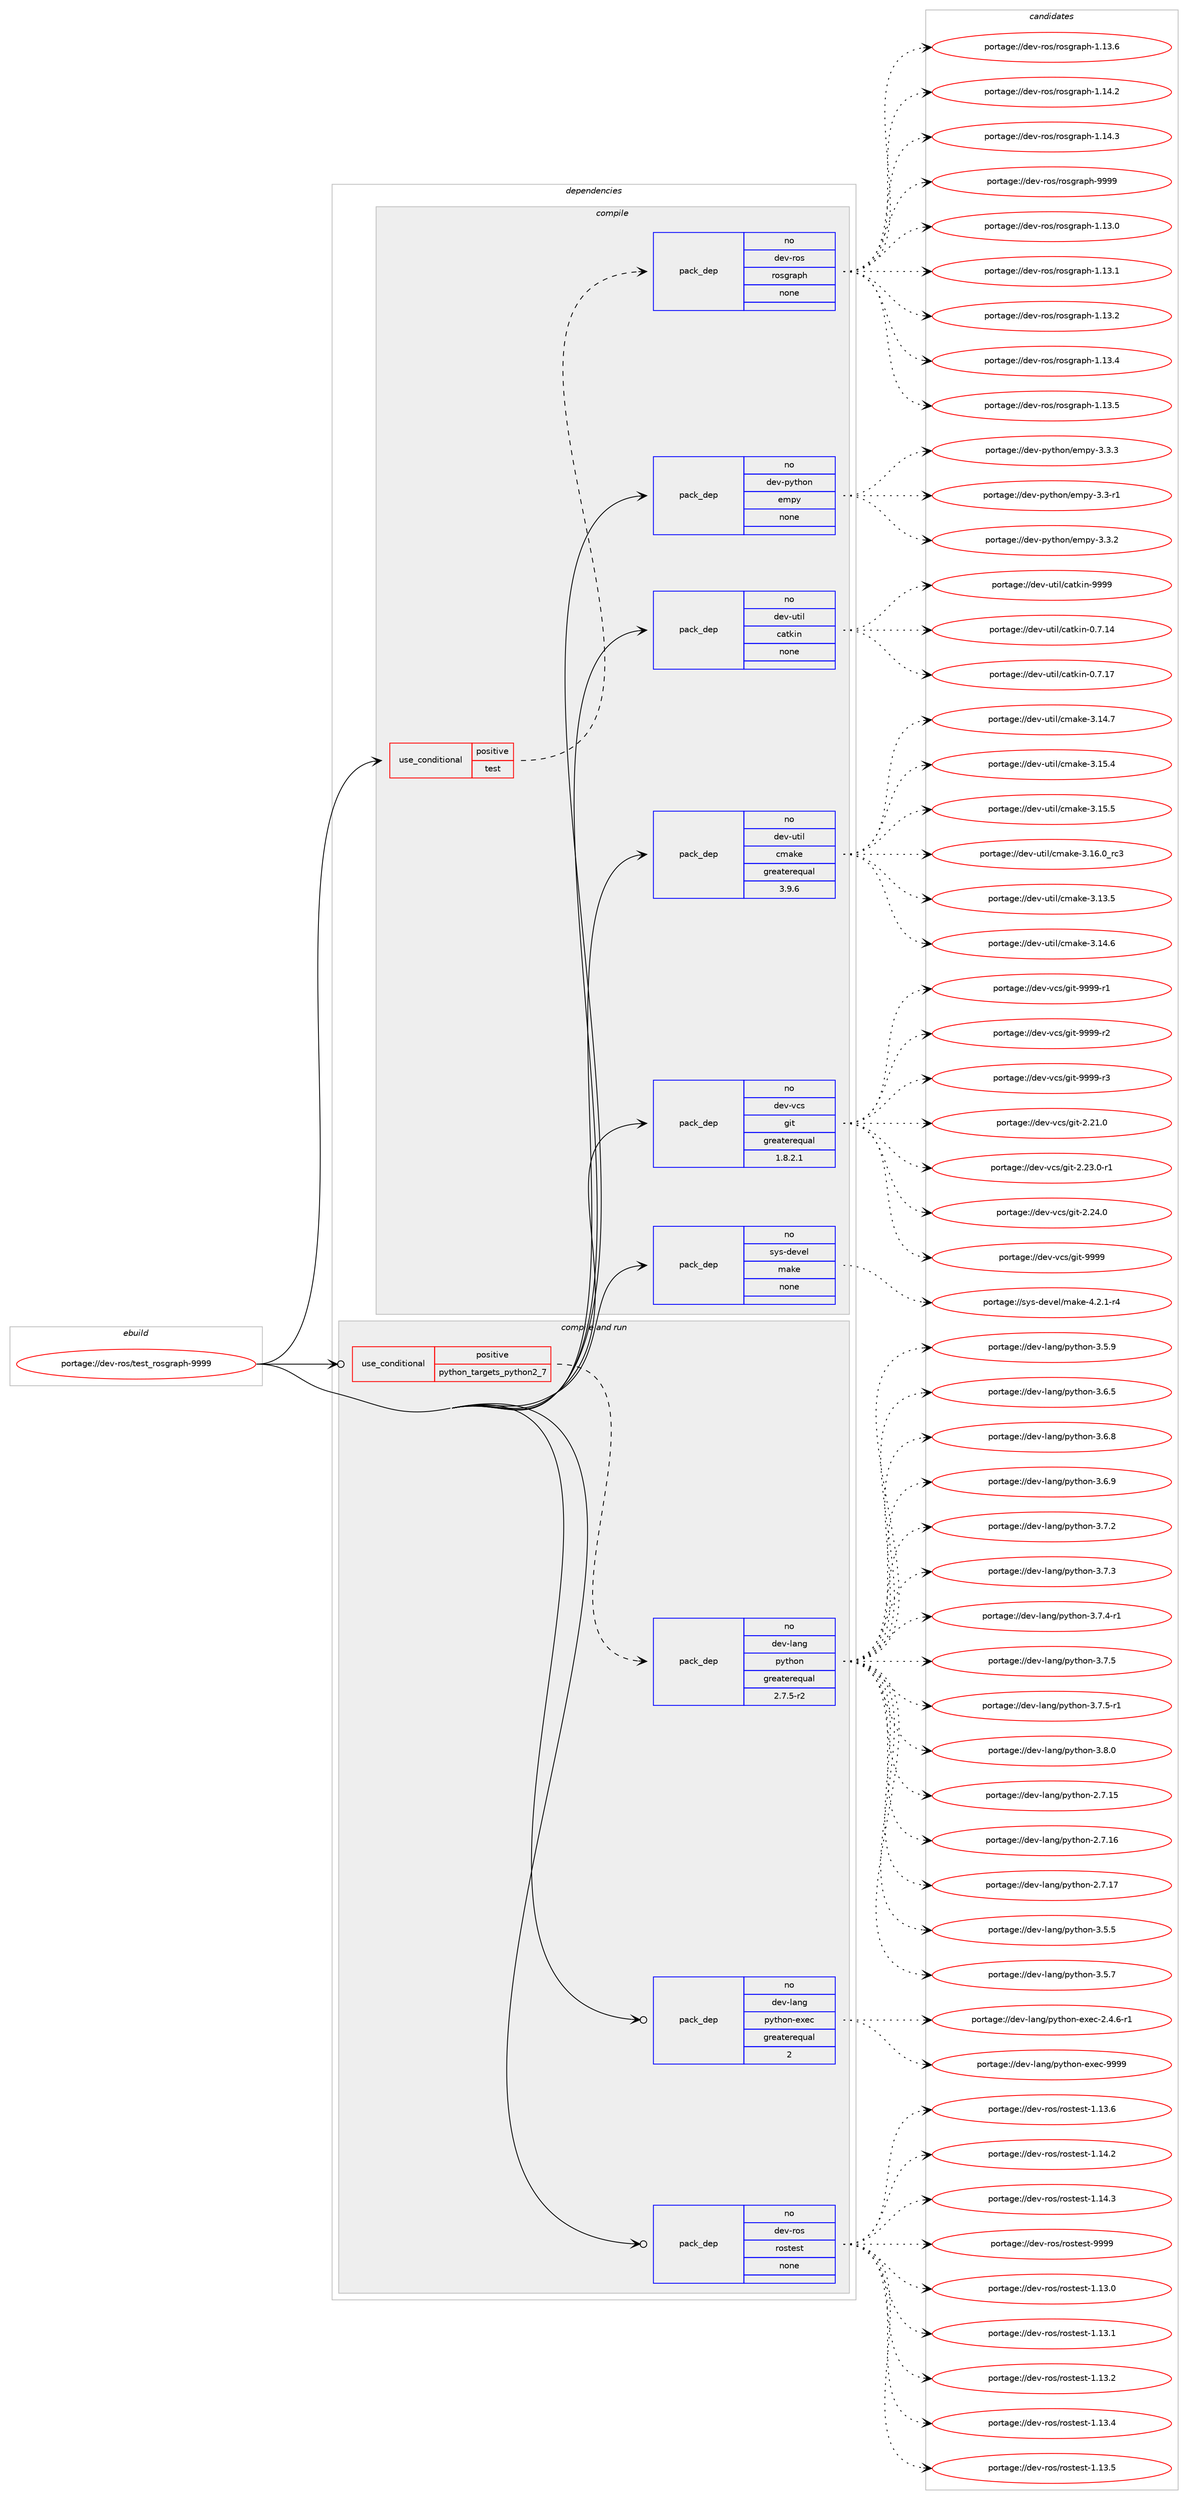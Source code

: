 digraph prolog {

# *************
# Graph options
# *************

newrank=true;
concentrate=true;
compound=true;
graph [rankdir=LR,fontname=Helvetica,fontsize=10,ranksep=1.5];#, ranksep=2.5, nodesep=0.2];
edge  [arrowhead=vee];
node  [fontname=Helvetica,fontsize=10];

# **********
# The ebuild
# **********

subgraph cluster_leftcol {
color=gray;
rank=same;
label=<<i>ebuild</i>>;
id [label="portage://dev-ros/test_rosgraph-9999", color=red, width=4, href="../dev-ros/test_rosgraph-9999.svg"];
}

# ****************
# The dependencies
# ****************

subgraph cluster_midcol {
color=gray;
label=<<i>dependencies</i>>;
subgraph cluster_compile {
fillcolor="#eeeeee";
style=filled;
label=<<i>compile</i>>;
subgraph cond45082 {
dependency203918 [label=<<TABLE BORDER="0" CELLBORDER="1" CELLSPACING="0" CELLPADDING="4"><TR><TD ROWSPAN="3" CELLPADDING="10">use_conditional</TD></TR><TR><TD>positive</TD></TR><TR><TD>test</TD></TR></TABLE>>, shape=none, color=red];
subgraph pack155408 {
dependency203919 [label=<<TABLE BORDER="0" CELLBORDER="1" CELLSPACING="0" CELLPADDING="4" WIDTH="220"><TR><TD ROWSPAN="6" CELLPADDING="30">pack_dep</TD></TR><TR><TD WIDTH="110">no</TD></TR><TR><TD>dev-ros</TD></TR><TR><TD>rosgraph</TD></TR><TR><TD>none</TD></TR><TR><TD></TD></TR></TABLE>>, shape=none, color=blue];
}
dependency203918:e -> dependency203919:w [weight=20,style="dashed",arrowhead="vee"];
}
id:e -> dependency203918:w [weight=20,style="solid",arrowhead="vee"];
subgraph pack155409 {
dependency203920 [label=<<TABLE BORDER="0" CELLBORDER="1" CELLSPACING="0" CELLPADDING="4" WIDTH="220"><TR><TD ROWSPAN="6" CELLPADDING="30">pack_dep</TD></TR><TR><TD WIDTH="110">no</TD></TR><TR><TD>dev-python</TD></TR><TR><TD>empy</TD></TR><TR><TD>none</TD></TR><TR><TD></TD></TR></TABLE>>, shape=none, color=blue];
}
id:e -> dependency203920:w [weight=20,style="solid",arrowhead="vee"];
subgraph pack155410 {
dependency203921 [label=<<TABLE BORDER="0" CELLBORDER="1" CELLSPACING="0" CELLPADDING="4" WIDTH="220"><TR><TD ROWSPAN="6" CELLPADDING="30">pack_dep</TD></TR><TR><TD WIDTH="110">no</TD></TR><TR><TD>dev-util</TD></TR><TR><TD>catkin</TD></TR><TR><TD>none</TD></TR><TR><TD></TD></TR></TABLE>>, shape=none, color=blue];
}
id:e -> dependency203921:w [weight=20,style="solid",arrowhead="vee"];
subgraph pack155411 {
dependency203922 [label=<<TABLE BORDER="0" CELLBORDER="1" CELLSPACING="0" CELLPADDING="4" WIDTH="220"><TR><TD ROWSPAN="6" CELLPADDING="30">pack_dep</TD></TR><TR><TD WIDTH="110">no</TD></TR><TR><TD>dev-util</TD></TR><TR><TD>cmake</TD></TR><TR><TD>greaterequal</TD></TR><TR><TD>3.9.6</TD></TR></TABLE>>, shape=none, color=blue];
}
id:e -> dependency203922:w [weight=20,style="solid",arrowhead="vee"];
subgraph pack155412 {
dependency203923 [label=<<TABLE BORDER="0" CELLBORDER="1" CELLSPACING="0" CELLPADDING="4" WIDTH="220"><TR><TD ROWSPAN="6" CELLPADDING="30">pack_dep</TD></TR><TR><TD WIDTH="110">no</TD></TR><TR><TD>dev-vcs</TD></TR><TR><TD>git</TD></TR><TR><TD>greaterequal</TD></TR><TR><TD>1.8.2.1</TD></TR></TABLE>>, shape=none, color=blue];
}
id:e -> dependency203923:w [weight=20,style="solid",arrowhead="vee"];
subgraph pack155413 {
dependency203924 [label=<<TABLE BORDER="0" CELLBORDER="1" CELLSPACING="0" CELLPADDING="4" WIDTH="220"><TR><TD ROWSPAN="6" CELLPADDING="30">pack_dep</TD></TR><TR><TD WIDTH="110">no</TD></TR><TR><TD>sys-devel</TD></TR><TR><TD>make</TD></TR><TR><TD>none</TD></TR><TR><TD></TD></TR></TABLE>>, shape=none, color=blue];
}
id:e -> dependency203924:w [weight=20,style="solid",arrowhead="vee"];
}
subgraph cluster_compileandrun {
fillcolor="#eeeeee";
style=filled;
label=<<i>compile and run</i>>;
subgraph cond45083 {
dependency203925 [label=<<TABLE BORDER="0" CELLBORDER="1" CELLSPACING="0" CELLPADDING="4"><TR><TD ROWSPAN="3" CELLPADDING="10">use_conditional</TD></TR><TR><TD>positive</TD></TR><TR><TD>python_targets_python2_7</TD></TR></TABLE>>, shape=none, color=red];
subgraph pack155414 {
dependency203926 [label=<<TABLE BORDER="0" CELLBORDER="1" CELLSPACING="0" CELLPADDING="4" WIDTH="220"><TR><TD ROWSPAN="6" CELLPADDING="30">pack_dep</TD></TR><TR><TD WIDTH="110">no</TD></TR><TR><TD>dev-lang</TD></TR><TR><TD>python</TD></TR><TR><TD>greaterequal</TD></TR><TR><TD>2.7.5-r2</TD></TR></TABLE>>, shape=none, color=blue];
}
dependency203925:e -> dependency203926:w [weight=20,style="dashed",arrowhead="vee"];
}
id:e -> dependency203925:w [weight=20,style="solid",arrowhead="odotvee"];
subgraph pack155415 {
dependency203927 [label=<<TABLE BORDER="0" CELLBORDER="1" CELLSPACING="0" CELLPADDING="4" WIDTH="220"><TR><TD ROWSPAN="6" CELLPADDING="30">pack_dep</TD></TR><TR><TD WIDTH="110">no</TD></TR><TR><TD>dev-lang</TD></TR><TR><TD>python-exec</TD></TR><TR><TD>greaterequal</TD></TR><TR><TD>2</TD></TR></TABLE>>, shape=none, color=blue];
}
id:e -> dependency203927:w [weight=20,style="solid",arrowhead="odotvee"];
subgraph pack155416 {
dependency203928 [label=<<TABLE BORDER="0" CELLBORDER="1" CELLSPACING="0" CELLPADDING="4" WIDTH="220"><TR><TD ROWSPAN="6" CELLPADDING="30">pack_dep</TD></TR><TR><TD WIDTH="110">no</TD></TR><TR><TD>dev-ros</TD></TR><TR><TD>rostest</TD></TR><TR><TD>none</TD></TR><TR><TD></TD></TR></TABLE>>, shape=none, color=blue];
}
id:e -> dependency203928:w [weight=20,style="solid",arrowhead="odotvee"];
}
subgraph cluster_run {
fillcolor="#eeeeee";
style=filled;
label=<<i>run</i>>;
}
}

# **************
# The candidates
# **************

subgraph cluster_choices {
rank=same;
color=gray;
label=<<i>candidates</i>>;

subgraph choice155408 {
color=black;
nodesep=1;
choiceportage10010111845114111115471141111151031149711210445494649514648 [label="portage://dev-ros/rosgraph-1.13.0", color=red, width=4,href="../dev-ros/rosgraph-1.13.0.svg"];
choiceportage10010111845114111115471141111151031149711210445494649514649 [label="portage://dev-ros/rosgraph-1.13.1", color=red, width=4,href="../dev-ros/rosgraph-1.13.1.svg"];
choiceportage10010111845114111115471141111151031149711210445494649514650 [label="portage://dev-ros/rosgraph-1.13.2", color=red, width=4,href="../dev-ros/rosgraph-1.13.2.svg"];
choiceportage10010111845114111115471141111151031149711210445494649514652 [label="portage://dev-ros/rosgraph-1.13.4", color=red, width=4,href="../dev-ros/rosgraph-1.13.4.svg"];
choiceportage10010111845114111115471141111151031149711210445494649514653 [label="portage://dev-ros/rosgraph-1.13.5", color=red, width=4,href="../dev-ros/rosgraph-1.13.5.svg"];
choiceportage10010111845114111115471141111151031149711210445494649514654 [label="portage://dev-ros/rosgraph-1.13.6", color=red, width=4,href="../dev-ros/rosgraph-1.13.6.svg"];
choiceportage10010111845114111115471141111151031149711210445494649524650 [label="portage://dev-ros/rosgraph-1.14.2", color=red, width=4,href="../dev-ros/rosgraph-1.14.2.svg"];
choiceportage10010111845114111115471141111151031149711210445494649524651 [label="portage://dev-ros/rosgraph-1.14.3", color=red, width=4,href="../dev-ros/rosgraph-1.14.3.svg"];
choiceportage1001011184511411111547114111115103114971121044557575757 [label="portage://dev-ros/rosgraph-9999", color=red, width=4,href="../dev-ros/rosgraph-9999.svg"];
dependency203919:e -> choiceportage10010111845114111115471141111151031149711210445494649514648:w [style=dotted,weight="100"];
dependency203919:e -> choiceportage10010111845114111115471141111151031149711210445494649514649:w [style=dotted,weight="100"];
dependency203919:e -> choiceportage10010111845114111115471141111151031149711210445494649514650:w [style=dotted,weight="100"];
dependency203919:e -> choiceportage10010111845114111115471141111151031149711210445494649514652:w [style=dotted,weight="100"];
dependency203919:e -> choiceportage10010111845114111115471141111151031149711210445494649514653:w [style=dotted,weight="100"];
dependency203919:e -> choiceportage10010111845114111115471141111151031149711210445494649514654:w [style=dotted,weight="100"];
dependency203919:e -> choiceportage10010111845114111115471141111151031149711210445494649524650:w [style=dotted,weight="100"];
dependency203919:e -> choiceportage10010111845114111115471141111151031149711210445494649524651:w [style=dotted,weight="100"];
dependency203919:e -> choiceportage1001011184511411111547114111115103114971121044557575757:w [style=dotted,weight="100"];
}
subgraph choice155409 {
color=black;
nodesep=1;
choiceportage1001011184511212111610411111047101109112121455146514511449 [label="portage://dev-python/empy-3.3-r1", color=red, width=4,href="../dev-python/empy-3.3-r1.svg"];
choiceportage1001011184511212111610411111047101109112121455146514650 [label="portage://dev-python/empy-3.3.2", color=red, width=4,href="../dev-python/empy-3.3.2.svg"];
choiceportage1001011184511212111610411111047101109112121455146514651 [label="portage://dev-python/empy-3.3.3", color=red, width=4,href="../dev-python/empy-3.3.3.svg"];
dependency203920:e -> choiceportage1001011184511212111610411111047101109112121455146514511449:w [style=dotted,weight="100"];
dependency203920:e -> choiceportage1001011184511212111610411111047101109112121455146514650:w [style=dotted,weight="100"];
dependency203920:e -> choiceportage1001011184511212111610411111047101109112121455146514651:w [style=dotted,weight="100"];
}
subgraph choice155410 {
color=black;
nodesep=1;
choiceportage1001011184511711610510847999711610710511045484655464952 [label="portage://dev-util/catkin-0.7.14", color=red, width=4,href="../dev-util/catkin-0.7.14.svg"];
choiceportage1001011184511711610510847999711610710511045484655464955 [label="portage://dev-util/catkin-0.7.17", color=red, width=4,href="../dev-util/catkin-0.7.17.svg"];
choiceportage100101118451171161051084799971161071051104557575757 [label="portage://dev-util/catkin-9999", color=red, width=4,href="../dev-util/catkin-9999.svg"];
dependency203921:e -> choiceportage1001011184511711610510847999711610710511045484655464952:w [style=dotted,weight="100"];
dependency203921:e -> choiceportage1001011184511711610510847999711610710511045484655464955:w [style=dotted,weight="100"];
dependency203921:e -> choiceportage100101118451171161051084799971161071051104557575757:w [style=dotted,weight="100"];
}
subgraph choice155411 {
color=black;
nodesep=1;
choiceportage1001011184511711610510847991099710710145514649514653 [label="portage://dev-util/cmake-3.13.5", color=red, width=4,href="../dev-util/cmake-3.13.5.svg"];
choiceportage1001011184511711610510847991099710710145514649524654 [label="portage://dev-util/cmake-3.14.6", color=red, width=4,href="../dev-util/cmake-3.14.6.svg"];
choiceportage1001011184511711610510847991099710710145514649524655 [label="portage://dev-util/cmake-3.14.7", color=red, width=4,href="../dev-util/cmake-3.14.7.svg"];
choiceportage1001011184511711610510847991099710710145514649534652 [label="portage://dev-util/cmake-3.15.4", color=red, width=4,href="../dev-util/cmake-3.15.4.svg"];
choiceportage1001011184511711610510847991099710710145514649534653 [label="portage://dev-util/cmake-3.15.5", color=red, width=4,href="../dev-util/cmake-3.15.5.svg"];
choiceportage1001011184511711610510847991099710710145514649544648951149951 [label="portage://dev-util/cmake-3.16.0_rc3", color=red, width=4,href="../dev-util/cmake-3.16.0_rc3.svg"];
dependency203922:e -> choiceportage1001011184511711610510847991099710710145514649514653:w [style=dotted,weight="100"];
dependency203922:e -> choiceportage1001011184511711610510847991099710710145514649524654:w [style=dotted,weight="100"];
dependency203922:e -> choiceportage1001011184511711610510847991099710710145514649524655:w [style=dotted,weight="100"];
dependency203922:e -> choiceportage1001011184511711610510847991099710710145514649534652:w [style=dotted,weight="100"];
dependency203922:e -> choiceportage1001011184511711610510847991099710710145514649534653:w [style=dotted,weight="100"];
dependency203922:e -> choiceportage1001011184511711610510847991099710710145514649544648951149951:w [style=dotted,weight="100"];
}
subgraph choice155412 {
color=black;
nodesep=1;
choiceportage10010111845118991154710310511645504650494648 [label="portage://dev-vcs/git-2.21.0", color=red, width=4,href="../dev-vcs/git-2.21.0.svg"];
choiceportage100101118451189911547103105116455046505146484511449 [label="portage://dev-vcs/git-2.23.0-r1", color=red, width=4,href="../dev-vcs/git-2.23.0-r1.svg"];
choiceportage10010111845118991154710310511645504650524648 [label="portage://dev-vcs/git-2.24.0", color=red, width=4,href="../dev-vcs/git-2.24.0.svg"];
choiceportage1001011184511899115471031051164557575757 [label="portage://dev-vcs/git-9999", color=red, width=4,href="../dev-vcs/git-9999.svg"];
choiceportage10010111845118991154710310511645575757574511449 [label="portage://dev-vcs/git-9999-r1", color=red, width=4,href="../dev-vcs/git-9999-r1.svg"];
choiceportage10010111845118991154710310511645575757574511450 [label="portage://dev-vcs/git-9999-r2", color=red, width=4,href="../dev-vcs/git-9999-r2.svg"];
choiceportage10010111845118991154710310511645575757574511451 [label="portage://dev-vcs/git-9999-r3", color=red, width=4,href="../dev-vcs/git-9999-r3.svg"];
dependency203923:e -> choiceportage10010111845118991154710310511645504650494648:w [style=dotted,weight="100"];
dependency203923:e -> choiceportage100101118451189911547103105116455046505146484511449:w [style=dotted,weight="100"];
dependency203923:e -> choiceportage10010111845118991154710310511645504650524648:w [style=dotted,weight="100"];
dependency203923:e -> choiceportage1001011184511899115471031051164557575757:w [style=dotted,weight="100"];
dependency203923:e -> choiceportage10010111845118991154710310511645575757574511449:w [style=dotted,weight="100"];
dependency203923:e -> choiceportage10010111845118991154710310511645575757574511450:w [style=dotted,weight="100"];
dependency203923:e -> choiceportage10010111845118991154710310511645575757574511451:w [style=dotted,weight="100"];
}
subgraph choice155413 {
color=black;
nodesep=1;
choiceportage1151211154510010111810110847109971071014552465046494511452 [label="portage://sys-devel/make-4.2.1-r4", color=red, width=4,href="../sys-devel/make-4.2.1-r4.svg"];
dependency203924:e -> choiceportage1151211154510010111810110847109971071014552465046494511452:w [style=dotted,weight="100"];
}
subgraph choice155414 {
color=black;
nodesep=1;
choiceportage10010111845108971101034711212111610411111045504655464953 [label="portage://dev-lang/python-2.7.15", color=red, width=4,href="../dev-lang/python-2.7.15.svg"];
choiceportage10010111845108971101034711212111610411111045504655464954 [label="portage://dev-lang/python-2.7.16", color=red, width=4,href="../dev-lang/python-2.7.16.svg"];
choiceportage10010111845108971101034711212111610411111045504655464955 [label="portage://dev-lang/python-2.7.17", color=red, width=4,href="../dev-lang/python-2.7.17.svg"];
choiceportage100101118451089711010347112121116104111110455146534653 [label="portage://dev-lang/python-3.5.5", color=red, width=4,href="../dev-lang/python-3.5.5.svg"];
choiceportage100101118451089711010347112121116104111110455146534655 [label="portage://dev-lang/python-3.5.7", color=red, width=4,href="../dev-lang/python-3.5.7.svg"];
choiceportage100101118451089711010347112121116104111110455146534657 [label="portage://dev-lang/python-3.5.9", color=red, width=4,href="../dev-lang/python-3.5.9.svg"];
choiceportage100101118451089711010347112121116104111110455146544653 [label="portage://dev-lang/python-3.6.5", color=red, width=4,href="../dev-lang/python-3.6.5.svg"];
choiceportage100101118451089711010347112121116104111110455146544656 [label="portage://dev-lang/python-3.6.8", color=red, width=4,href="../dev-lang/python-3.6.8.svg"];
choiceportage100101118451089711010347112121116104111110455146544657 [label="portage://dev-lang/python-3.6.9", color=red, width=4,href="../dev-lang/python-3.6.9.svg"];
choiceportage100101118451089711010347112121116104111110455146554650 [label="portage://dev-lang/python-3.7.2", color=red, width=4,href="../dev-lang/python-3.7.2.svg"];
choiceportage100101118451089711010347112121116104111110455146554651 [label="portage://dev-lang/python-3.7.3", color=red, width=4,href="../dev-lang/python-3.7.3.svg"];
choiceportage1001011184510897110103471121211161041111104551465546524511449 [label="portage://dev-lang/python-3.7.4-r1", color=red, width=4,href="../dev-lang/python-3.7.4-r1.svg"];
choiceportage100101118451089711010347112121116104111110455146554653 [label="portage://dev-lang/python-3.7.5", color=red, width=4,href="../dev-lang/python-3.7.5.svg"];
choiceportage1001011184510897110103471121211161041111104551465546534511449 [label="portage://dev-lang/python-3.7.5-r1", color=red, width=4,href="../dev-lang/python-3.7.5-r1.svg"];
choiceportage100101118451089711010347112121116104111110455146564648 [label="portage://dev-lang/python-3.8.0", color=red, width=4,href="../dev-lang/python-3.8.0.svg"];
dependency203926:e -> choiceportage10010111845108971101034711212111610411111045504655464953:w [style=dotted,weight="100"];
dependency203926:e -> choiceportage10010111845108971101034711212111610411111045504655464954:w [style=dotted,weight="100"];
dependency203926:e -> choiceportage10010111845108971101034711212111610411111045504655464955:w [style=dotted,weight="100"];
dependency203926:e -> choiceportage100101118451089711010347112121116104111110455146534653:w [style=dotted,weight="100"];
dependency203926:e -> choiceportage100101118451089711010347112121116104111110455146534655:w [style=dotted,weight="100"];
dependency203926:e -> choiceportage100101118451089711010347112121116104111110455146534657:w [style=dotted,weight="100"];
dependency203926:e -> choiceportage100101118451089711010347112121116104111110455146544653:w [style=dotted,weight="100"];
dependency203926:e -> choiceportage100101118451089711010347112121116104111110455146544656:w [style=dotted,weight="100"];
dependency203926:e -> choiceportage100101118451089711010347112121116104111110455146544657:w [style=dotted,weight="100"];
dependency203926:e -> choiceportage100101118451089711010347112121116104111110455146554650:w [style=dotted,weight="100"];
dependency203926:e -> choiceportage100101118451089711010347112121116104111110455146554651:w [style=dotted,weight="100"];
dependency203926:e -> choiceportage1001011184510897110103471121211161041111104551465546524511449:w [style=dotted,weight="100"];
dependency203926:e -> choiceportage100101118451089711010347112121116104111110455146554653:w [style=dotted,weight="100"];
dependency203926:e -> choiceportage1001011184510897110103471121211161041111104551465546534511449:w [style=dotted,weight="100"];
dependency203926:e -> choiceportage100101118451089711010347112121116104111110455146564648:w [style=dotted,weight="100"];
}
subgraph choice155415 {
color=black;
nodesep=1;
choiceportage10010111845108971101034711212111610411111045101120101994550465246544511449 [label="portage://dev-lang/python-exec-2.4.6-r1", color=red, width=4,href="../dev-lang/python-exec-2.4.6-r1.svg"];
choiceportage10010111845108971101034711212111610411111045101120101994557575757 [label="portage://dev-lang/python-exec-9999", color=red, width=4,href="../dev-lang/python-exec-9999.svg"];
dependency203927:e -> choiceportage10010111845108971101034711212111610411111045101120101994550465246544511449:w [style=dotted,weight="100"];
dependency203927:e -> choiceportage10010111845108971101034711212111610411111045101120101994557575757:w [style=dotted,weight="100"];
}
subgraph choice155416 {
color=black;
nodesep=1;
choiceportage100101118451141111154711411111511610111511645494649514648 [label="portage://dev-ros/rostest-1.13.0", color=red, width=4,href="../dev-ros/rostest-1.13.0.svg"];
choiceportage100101118451141111154711411111511610111511645494649514649 [label="portage://dev-ros/rostest-1.13.1", color=red, width=4,href="../dev-ros/rostest-1.13.1.svg"];
choiceportage100101118451141111154711411111511610111511645494649514650 [label="portage://dev-ros/rostest-1.13.2", color=red, width=4,href="../dev-ros/rostest-1.13.2.svg"];
choiceportage100101118451141111154711411111511610111511645494649514652 [label="portage://dev-ros/rostest-1.13.4", color=red, width=4,href="../dev-ros/rostest-1.13.4.svg"];
choiceportage100101118451141111154711411111511610111511645494649514653 [label="portage://dev-ros/rostest-1.13.5", color=red, width=4,href="../dev-ros/rostest-1.13.5.svg"];
choiceportage100101118451141111154711411111511610111511645494649514654 [label="portage://dev-ros/rostest-1.13.6", color=red, width=4,href="../dev-ros/rostest-1.13.6.svg"];
choiceportage100101118451141111154711411111511610111511645494649524650 [label="portage://dev-ros/rostest-1.14.2", color=red, width=4,href="../dev-ros/rostest-1.14.2.svg"];
choiceportage100101118451141111154711411111511610111511645494649524651 [label="portage://dev-ros/rostest-1.14.3", color=red, width=4,href="../dev-ros/rostest-1.14.3.svg"];
choiceportage10010111845114111115471141111151161011151164557575757 [label="portage://dev-ros/rostest-9999", color=red, width=4,href="../dev-ros/rostest-9999.svg"];
dependency203928:e -> choiceportage100101118451141111154711411111511610111511645494649514648:w [style=dotted,weight="100"];
dependency203928:e -> choiceportage100101118451141111154711411111511610111511645494649514649:w [style=dotted,weight="100"];
dependency203928:e -> choiceportage100101118451141111154711411111511610111511645494649514650:w [style=dotted,weight="100"];
dependency203928:e -> choiceportage100101118451141111154711411111511610111511645494649514652:w [style=dotted,weight="100"];
dependency203928:e -> choiceportage100101118451141111154711411111511610111511645494649514653:w [style=dotted,weight="100"];
dependency203928:e -> choiceportage100101118451141111154711411111511610111511645494649514654:w [style=dotted,weight="100"];
dependency203928:e -> choiceportage100101118451141111154711411111511610111511645494649524650:w [style=dotted,weight="100"];
dependency203928:e -> choiceportage100101118451141111154711411111511610111511645494649524651:w [style=dotted,weight="100"];
dependency203928:e -> choiceportage10010111845114111115471141111151161011151164557575757:w [style=dotted,weight="100"];
}
}

}
